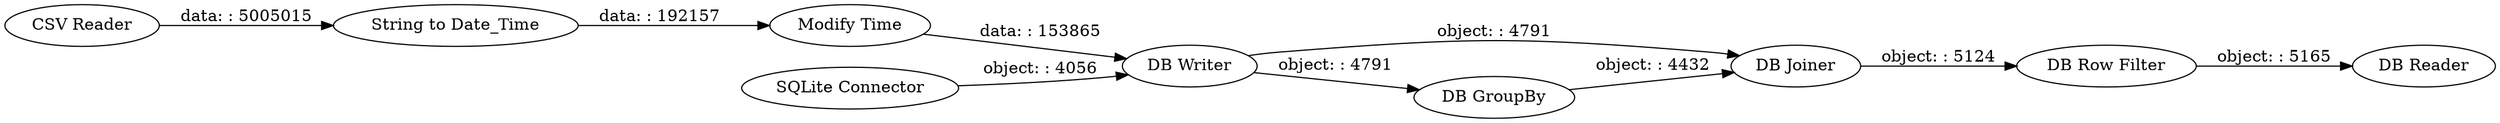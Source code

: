 digraph {
	"-6013714655473446906_45" [label="DB Reader"]
	"-6013714655473446906_44" [label="DB Row Filter"]
	"6815573478066921327_16" [label="String to Date_Time"]
	"6815573478066921327_36" [label="Modify Time"]
	"-6013714655473446906_43" [label="DB Joiner"]
	"-6013714655473446906_41" [label="DB Writer"]
	"-6013714655473446906_42" [label="DB GroupBy"]
	"6815573478066921327_37" [label="CSV Reader"]
	"-6013714655473446906_40" [label="SQLite Connector"]
	"-6013714655473446906_43" -> "-6013714655473446906_44" [label="object: : 5124"]
	"6815573478066921327_36" -> "-6013714655473446906_41" [label="data: : 153865"]
	"-6013714655473446906_41" -> "-6013714655473446906_43" [label="object: : 4791"]
	"-6013714655473446906_42" -> "-6013714655473446906_43" [label="object: : 4432"]
	"-6013714655473446906_44" -> "-6013714655473446906_45" [label="object: : 5165"]
	"6815573478066921327_37" -> "6815573478066921327_16" [label="data: : 5005015"]
	"6815573478066921327_16" -> "6815573478066921327_36" [label="data: : 192157"]
	"-6013714655473446906_40" -> "-6013714655473446906_41" [label="object: : 4056"]
	"-6013714655473446906_41" -> "-6013714655473446906_42" [label="object: : 4791"]
	rankdir=LR
}
